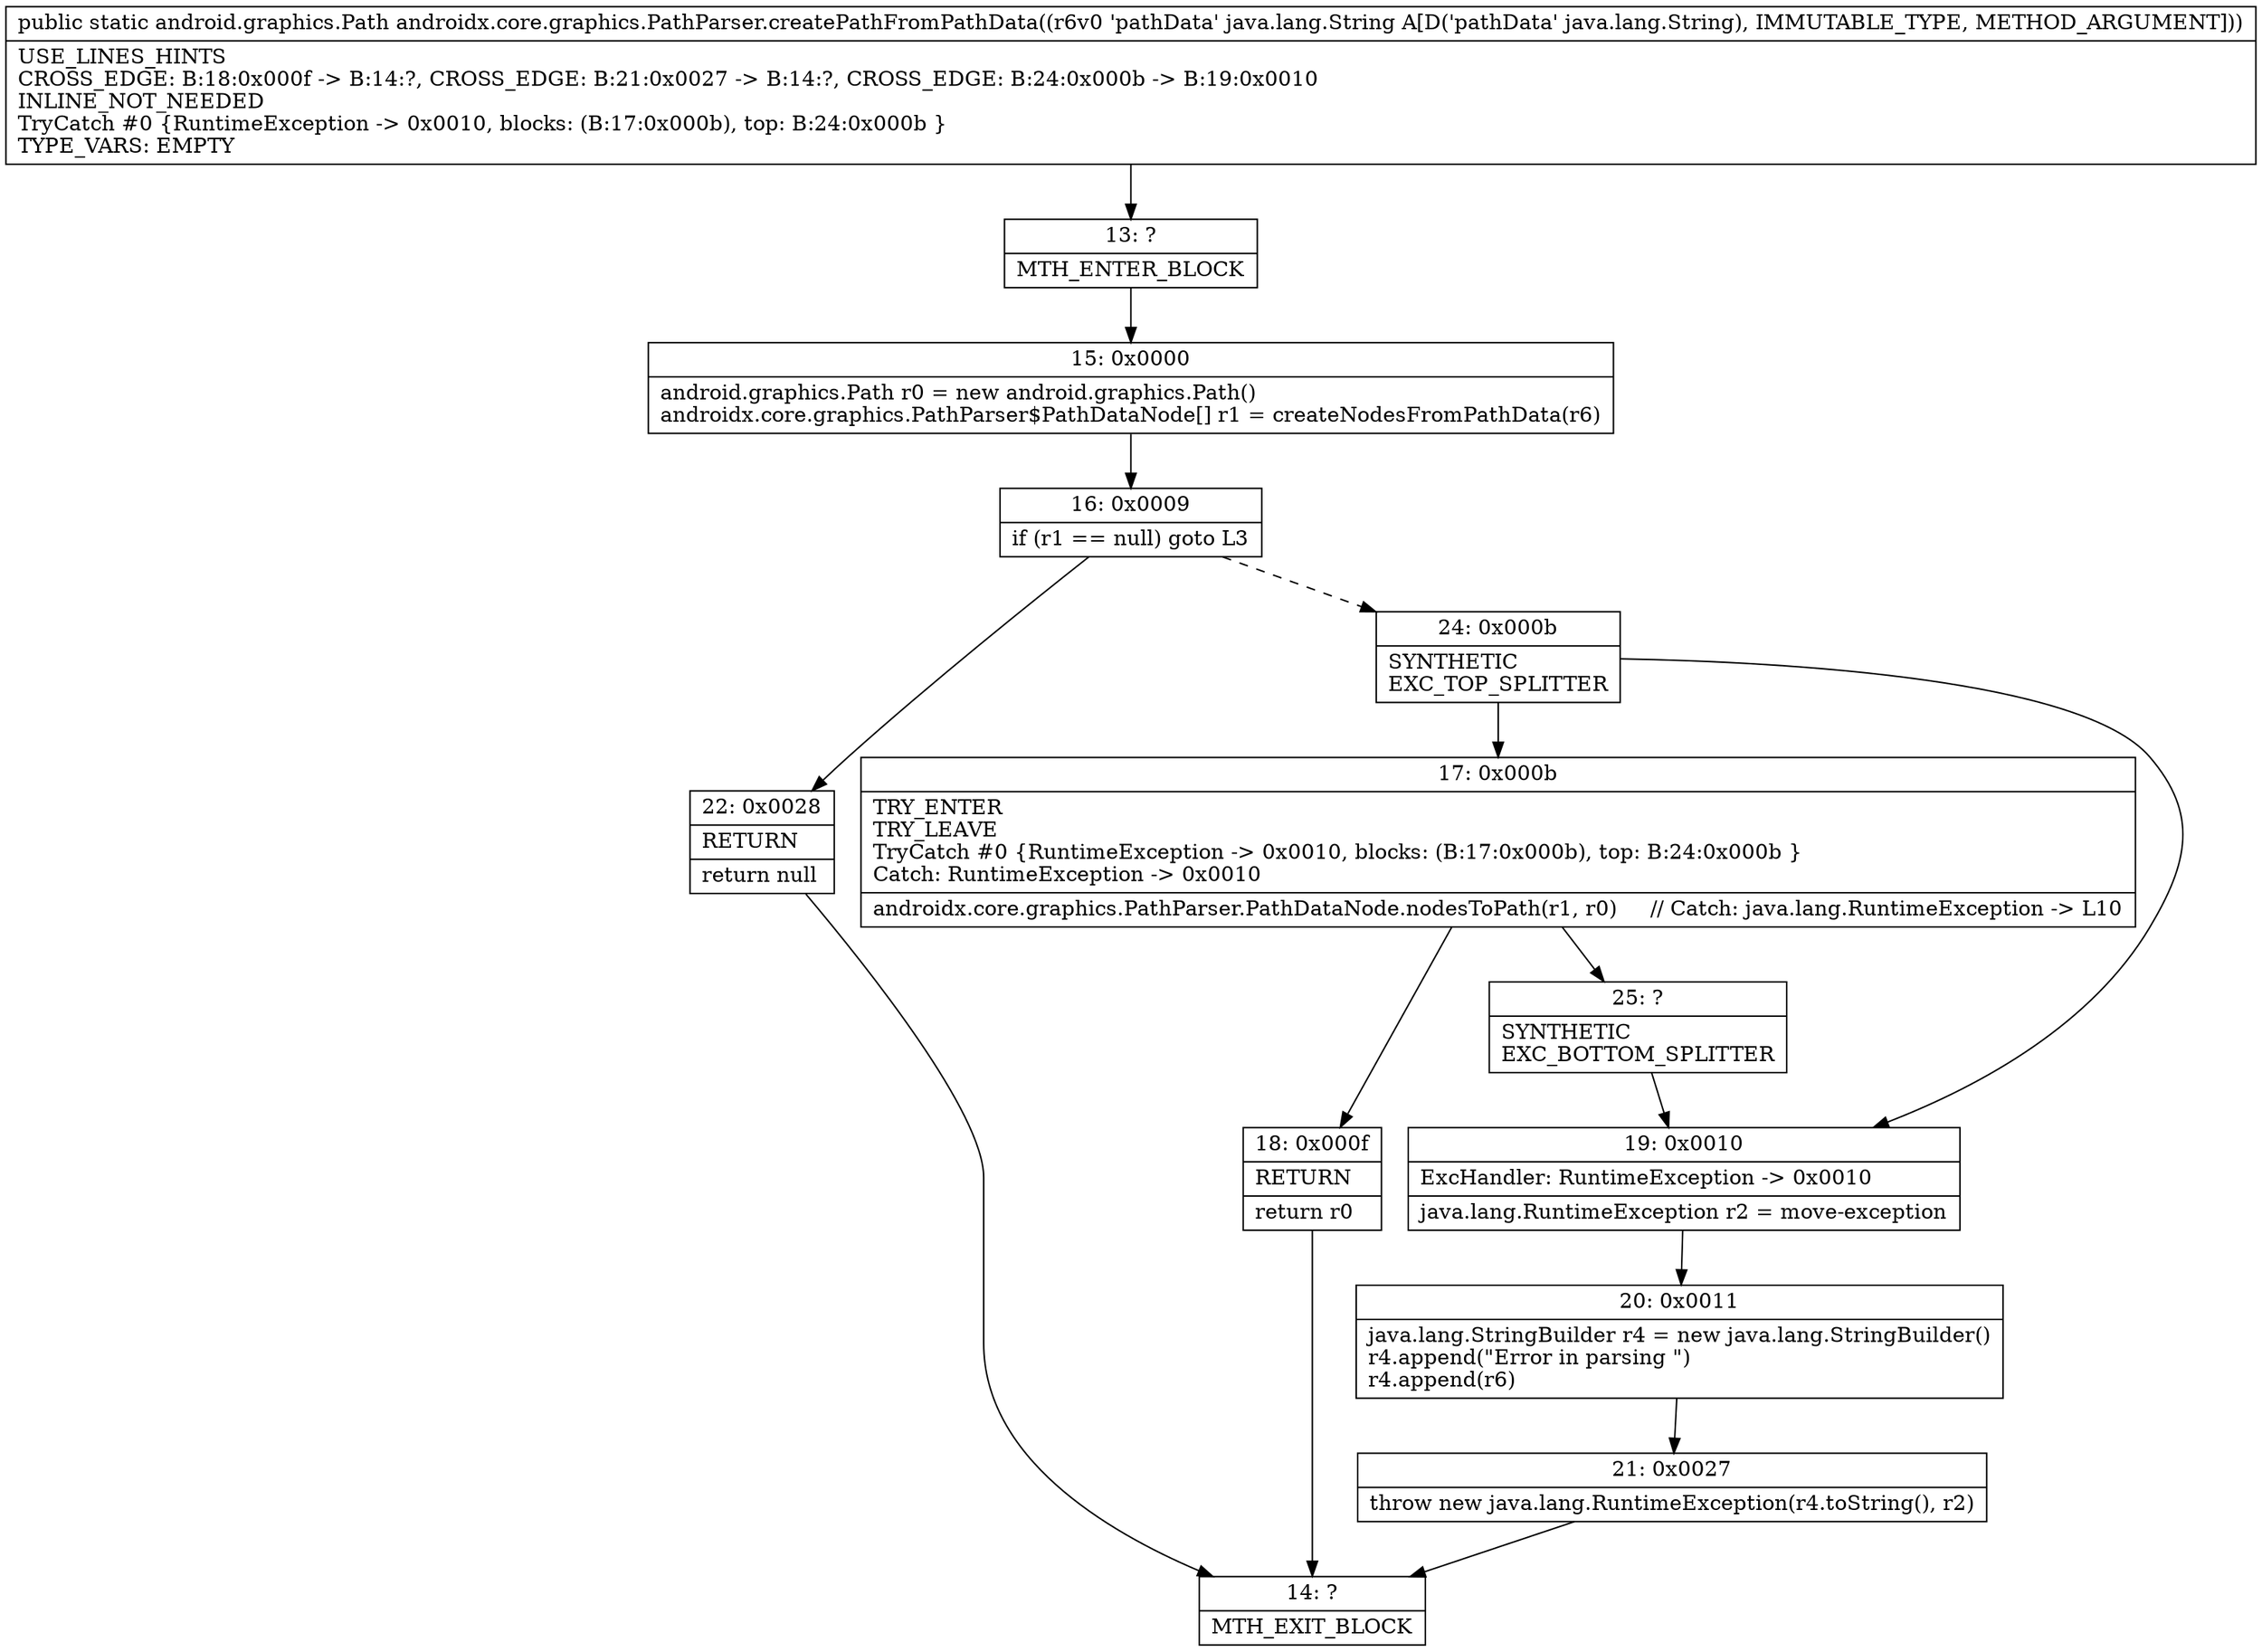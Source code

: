 digraph "CFG forandroidx.core.graphics.PathParser.createPathFromPathData(Ljava\/lang\/String;)Landroid\/graphics\/Path;" {
Node_13 [shape=record,label="{13\:\ ?|MTH_ENTER_BLOCK\l}"];
Node_15 [shape=record,label="{15\:\ 0x0000|android.graphics.Path r0 = new android.graphics.Path()\landroidx.core.graphics.PathParser$PathDataNode[] r1 = createNodesFromPathData(r6)\l}"];
Node_16 [shape=record,label="{16\:\ 0x0009|if (r1 == null) goto L3\l}"];
Node_22 [shape=record,label="{22\:\ 0x0028|RETURN\l|return null\l}"];
Node_14 [shape=record,label="{14\:\ ?|MTH_EXIT_BLOCK\l}"];
Node_24 [shape=record,label="{24\:\ 0x000b|SYNTHETIC\lEXC_TOP_SPLITTER\l}"];
Node_17 [shape=record,label="{17\:\ 0x000b|TRY_ENTER\lTRY_LEAVE\lTryCatch #0 \{RuntimeException \-\> 0x0010, blocks: (B:17:0x000b), top: B:24:0x000b \}\lCatch: RuntimeException \-\> 0x0010\l|androidx.core.graphics.PathParser.PathDataNode.nodesToPath(r1, r0)     \/\/ Catch: java.lang.RuntimeException \-\> L10\l}"];
Node_18 [shape=record,label="{18\:\ 0x000f|RETURN\l|return r0\l}"];
Node_25 [shape=record,label="{25\:\ ?|SYNTHETIC\lEXC_BOTTOM_SPLITTER\l}"];
Node_19 [shape=record,label="{19\:\ 0x0010|ExcHandler: RuntimeException \-\> 0x0010\l|java.lang.RuntimeException r2 = move\-exception\l}"];
Node_20 [shape=record,label="{20\:\ 0x0011|java.lang.StringBuilder r4 = new java.lang.StringBuilder()\lr4.append(\"Error in parsing \")\lr4.append(r6)\l}"];
Node_21 [shape=record,label="{21\:\ 0x0027|throw new java.lang.RuntimeException(r4.toString(), r2)\l}"];
MethodNode[shape=record,label="{public static android.graphics.Path androidx.core.graphics.PathParser.createPathFromPathData((r6v0 'pathData' java.lang.String A[D('pathData' java.lang.String), IMMUTABLE_TYPE, METHOD_ARGUMENT]))  | USE_LINES_HINTS\lCROSS_EDGE: B:18:0x000f \-\> B:14:?, CROSS_EDGE: B:21:0x0027 \-\> B:14:?, CROSS_EDGE: B:24:0x000b \-\> B:19:0x0010\lINLINE_NOT_NEEDED\lTryCatch #0 \{RuntimeException \-\> 0x0010, blocks: (B:17:0x000b), top: B:24:0x000b \}\lTYPE_VARS: EMPTY\l}"];
MethodNode -> Node_13;Node_13 -> Node_15;
Node_15 -> Node_16;
Node_16 -> Node_22;
Node_16 -> Node_24[style=dashed];
Node_22 -> Node_14;
Node_24 -> Node_17;
Node_24 -> Node_19;
Node_17 -> Node_18;
Node_17 -> Node_25;
Node_18 -> Node_14;
Node_25 -> Node_19;
Node_19 -> Node_20;
Node_20 -> Node_21;
Node_21 -> Node_14;
}

